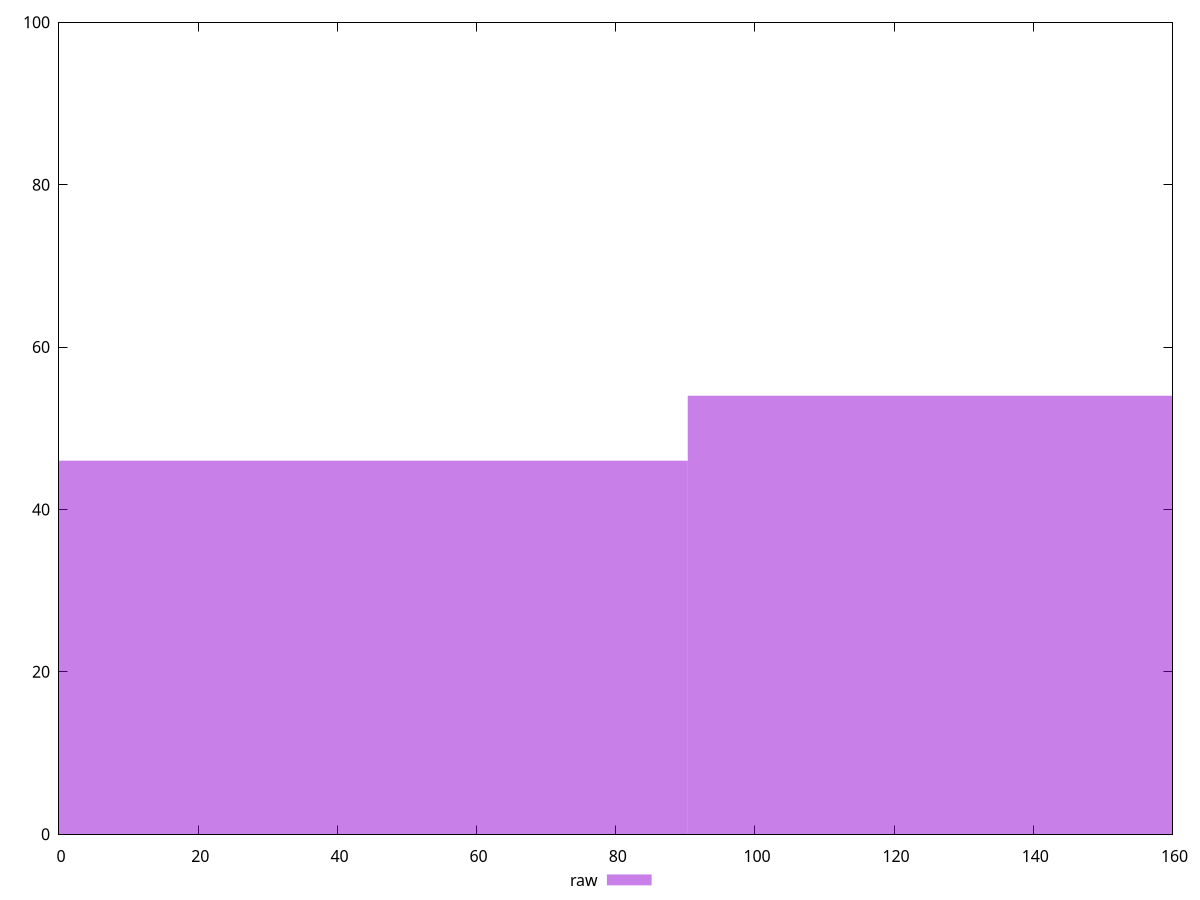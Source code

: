 reset

$raw <<EOF
0 46
180.69052380848123 54
EOF

set key outside below
set boxwidth 180.69052380848123
set xrange [0:160]
set yrange [0:100]
set trange [0:100]
set style fill transparent solid 0.5 noborder
set terminal svg size 640, 490 enhanced background rgb 'white'
set output "report_00015_2021-02-09T16-11-33.973Z/unminified-javascript/samples/pages+cached+noadtech+nomedia+nocss/raw/histogram.svg"

plot $raw title "raw" with boxes

reset

